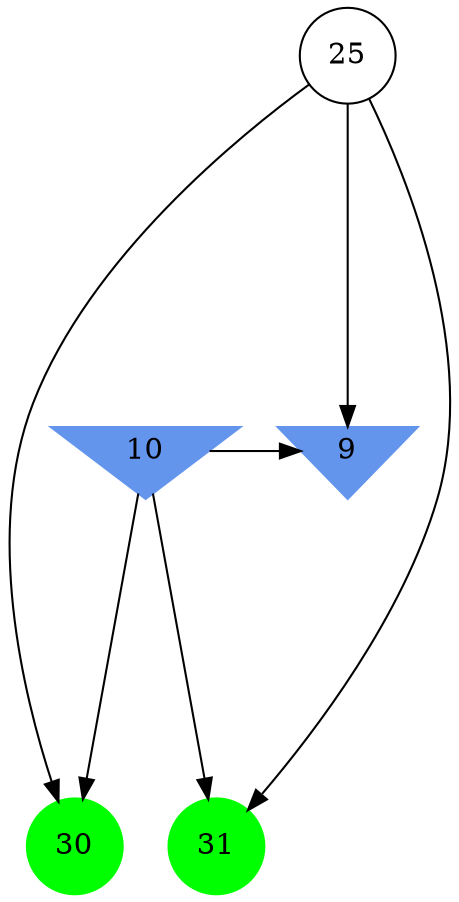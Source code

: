digraph brain {
	ranksep=2.0;
	9 [shape=invtriangle,style=filled,color=cornflowerblue];
	10 [shape=invtriangle,style=filled,color=cornflowerblue];
	25 [shape=circle,color=black];
	30 [shape=circle,style=filled,color=green];
	31 [shape=circle,style=filled,color=green];
	25	->	9;
	25	->	30;
	25	->	31;
	10	->	9;
	10	->	30;
	10	->	31;
	{ rank=same; 9; 10; }
	{ rank=same; 25; }
	{ rank=same; 30; 31; }
}

